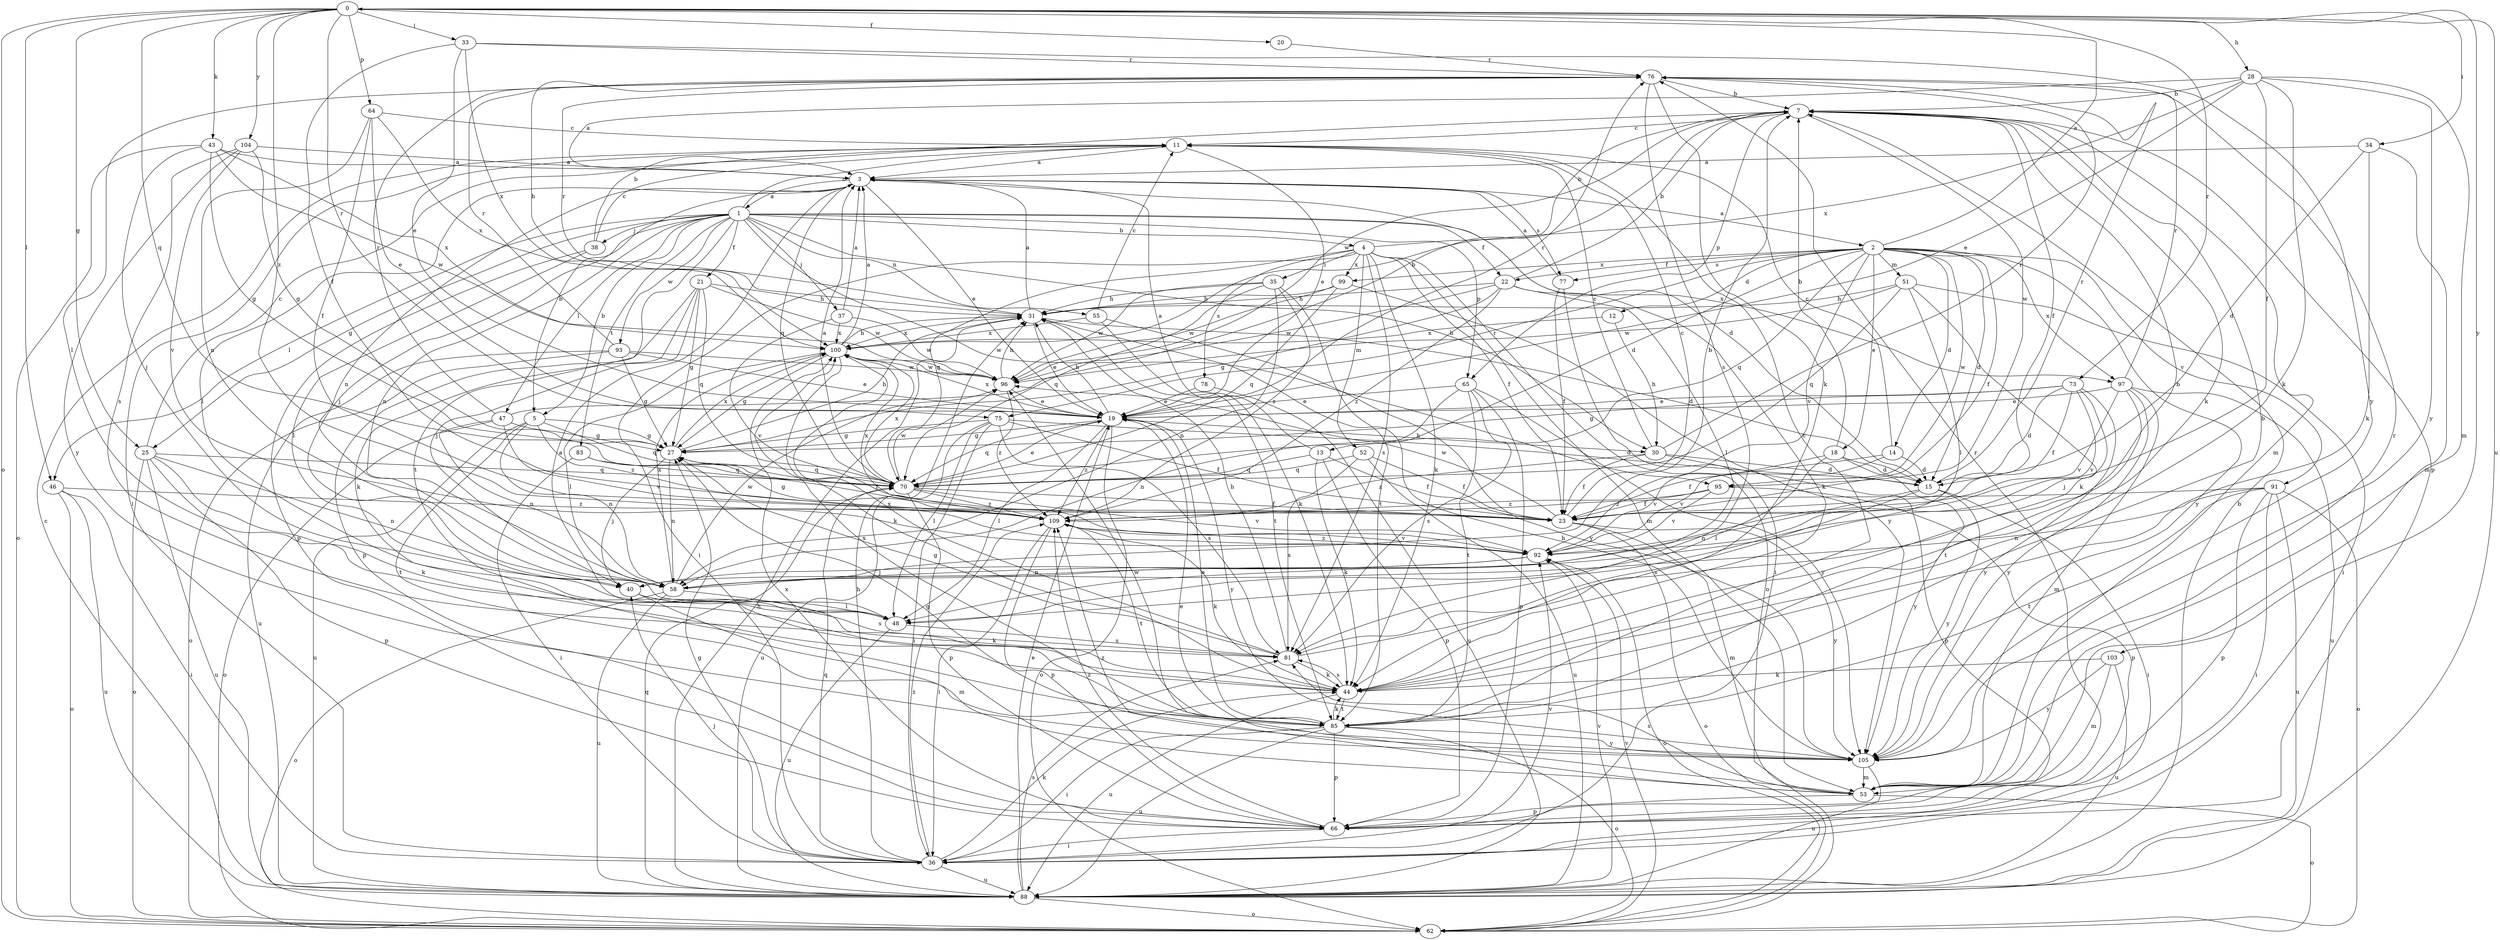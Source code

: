 strict digraph  {
0;
1;
2;
3;
4;
5;
7;
11;
12;
13;
14;
15;
18;
19;
20;
21;
22;
23;
25;
27;
28;
30;
31;
33;
34;
35;
36;
37;
38;
40;
43;
44;
46;
47;
48;
51;
52;
53;
55;
58;
62;
64;
65;
66;
70;
73;
75;
76;
77;
78;
81;
83;
85;
88;
91;
92;
93;
95;
96;
97;
99;
100;
103;
104;
105;
109;
0 -> 20  [label=f];
0 -> 25  [label=g];
0 -> 28  [label=h];
0 -> 33  [label=i];
0 -> 34  [label=i];
0 -> 43  [label=k];
0 -> 46  [label=l];
0 -> 62  [label=o];
0 -> 64  [label=p];
0 -> 70  [label=q];
0 -> 73  [label=r];
0 -> 75  [label=r];
0 -> 88  [label=u];
0 -> 103  [label=y];
0 -> 104  [label=y];
0 -> 109  [label=z];
1 -> 4  [label=b];
1 -> 5  [label=b];
1 -> 11  [label=c];
1 -> 21  [label=f];
1 -> 22  [label=f];
1 -> 25  [label=g];
1 -> 30  [label=h];
1 -> 37  [label=j];
1 -> 38  [label=j];
1 -> 40  [label=j];
1 -> 46  [label=l];
1 -> 47  [label=l];
1 -> 55  [label=n];
1 -> 58  [label=n];
1 -> 65  [label=p];
1 -> 83  [label=t];
1 -> 85  [label=t];
1 -> 93  [label=w];
1 -> 95  [label=w];
1 -> 97  [label=x];
2 -> 0  [label=a];
2 -> 12  [label=d];
2 -> 13  [label=d];
2 -> 14  [label=d];
2 -> 15  [label=d];
2 -> 18  [label=e];
2 -> 22  [label=f];
2 -> 23  [label=f];
2 -> 51  [label=m];
2 -> 70  [label=q];
2 -> 75  [label=r];
2 -> 77  [label=s];
2 -> 91  [label=v];
2 -> 92  [label=v];
2 -> 95  [label=w];
2 -> 97  [label=x];
2 -> 99  [label=x];
2 -> 105  [label=y];
3 -> 1  [label=a];
3 -> 2  [label=a];
3 -> 5  [label=b];
3 -> 15  [label=d];
3 -> 19  [label=e];
3 -> 48  [label=l];
3 -> 58  [label=n];
3 -> 70  [label=q];
3 -> 77  [label=s];
4 -> 7  [label=b];
4 -> 23  [label=f];
4 -> 35  [label=i];
4 -> 36  [label=i];
4 -> 44  [label=k];
4 -> 52  [label=m];
4 -> 53  [label=m];
4 -> 62  [label=o];
4 -> 70  [label=q];
4 -> 78  [label=s];
4 -> 81  [label=s];
4 -> 99  [label=x];
5 -> 27  [label=g];
5 -> 58  [label=n];
5 -> 70  [label=q];
5 -> 85  [label=t];
5 -> 88  [label=u];
5 -> 109  [label=z];
7 -> 11  [label=c];
7 -> 23  [label=f];
7 -> 44  [label=k];
7 -> 53  [label=m];
7 -> 65  [label=p];
7 -> 66  [label=p];
7 -> 95  [label=w];
7 -> 96  [label=w];
11 -> 3  [label=a];
11 -> 19  [label=e];
11 -> 36  [label=i];
12 -> 30  [label=h];
12 -> 100  [label=x];
13 -> 3  [label=a];
13 -> 23  [label=f];
13 -> 44  [label=k];
13 -> 66  [label=p];
13 -> 70  [label=q];
14 -> 11  [label=c];
14 -> 15  [label=d];
14 -> 23  [label=f];
14 -> 92  [label=v];
15 -> 36  [label=i];
15 -> 58  [label=n];
15 -> 76  [label=r];
15 -> 81  [label=s];
15 -> 105  [label=y];
18 -> 7  [label=b];
18 -> 15  [label=d];
18 -> 48  [label=l];
18 -> 92  [label=v];
18 -> 105  [label=y];
19 -> 27  [label=g];
19 -> 30  [label=h];
19 -> 31  [label=h];
19 -> 48  [label=l];
19 -> 62  [label=o];
19 -> 70  [label=q];
19 -> 76  [label=r];
19 -> 100  [label=x];
19 -> 105  [label=y];
19 -> 109  [label=z];
20 -> 76  [label=r];
21 -> 27  [label=g];
21 -> 31  [label=h];
21 -> 40  [label=j];
21 -> 44  [label=k];
21 -> 66  [label=p];
21 -> 70  [label=q];
21 -> 96  [label=w];
22 -> 7  [label=b];
22 -> 27  [label=g];
22 -> 31  [label=h];
22 -> 44  [label=k];
22 -> 48  [label=l];
22 -> 96  [label=w];
22 -> 109  [label=z];
23 -> 11  [label=c];
23 -> 53  [label=m];
23 -> 62  [label=o];
23 -> 96  [label=w];
23 -> 105  [label=y];
25 -> 11  [label=c];
25 -> 44  [label=k];
25 -> 58  [label=n];
25 -> 62  [label=o];
25 -> 66  [label=p];
25 -> 70  [label=q];
25 -> 88  [label=u];
27 -> 31  [label=h];
27 -> 40  [label=j];
27 -> 58  [label=n];
27 -> 70  [label=q];
27 -> 100  [label=x];
28 -> 3  [label=a];
28 -> 7  [label=b];
28 -> 19  [label=e];
28 -> 23  [label=f];
28 -> 44  [label=k];
28 -> 53  [label=m];
28 -> 100  [label=x];
28 -> 105  [label=y];
30 -> 11  [label=c];
30 -> 15  [label=d];
30 -> 23  [label=f];
30 -> 66  [label=p];
30 -> 76  [label=r];
30 -> 109  [label=z];
31 -> 3  [label=a];
31 -> 15  [label=d];
31 -> 19  [label=e];
31 -> 76  [label=r];
31 -> 85  [label=t];
31 -> 100  [label=x];
33 -> 19  [label=e];
33 -> 23  [label=f];
33 -> 76  [label=r];
33 -> 100  [label=x];
33 -> 105  [label=y];
34 -> 3  [label=a];
34 -> 15  [label=d];
34 -> 44  [label=k];
34 -> 53  [label=m];
35 -> 31  [label=h];
35 -> 58  [label=n];
35 -> 70  [label=q];
35 -> 85  [label=t];
35 -> 96  [label=w];
35 -> 109  [label=z];
36 -> 27  [label=g];
36 -> 31  [label=h];
36 -> 40  [label=j];
36 -> 44  [label=k];
36 -> 70  [label=q];
36 -> 88  [label=u];
36 -> 92  [label=v];
36 -> 109  [label=z];
37 -> 3  [label=a];
37 -> 92  [label=v];
37 -> 96  [label=w];
37 -> 100  [label=x];
38 -> 7  [label=b];
38 -> 11  [label=c];
38 -> 48  [label=l];
38 -> 66  [label=p];
40 -> 48  [label=l];
40 -> 53  [label=m];
40 -> 81  [label=s];
43 -> 3  [label=a];
43 -> 27  [label=g];
43 -> 40  [label=j];
43 -> 62  [label=o];
43 -> 96  [label=w];
43 -> 100  [label=x];
44 -> 81  [label=s];
44 -> 85  [label=t];
44 -> 88  [label=u];
46 -> 36  [label=i];
46 -> 62  [label=o];
46 -> 88  [label=u];
46 -> 109  [label=z];
47 -> 7  [label=b];
47 -> 27  [label=g];
47 -> 58  [label=n];
47 -> 62  [label=o];
47 -> 76  [label=r];
47 -> 92  [label=v];
48 -> 81  [label=s];
48 -> 88  [label=u];
51 -> 31  [label=h];
51 -> 36  [label=i];
51 -> 44  [label=k];
51 -> 48  [label=l];
51 -> 70  [label=q];
51 -> 96  [label=w];
52 -> 23  [label=f];
52 -> 70  [label=q];
52 -> 81  [label=s];
52 -> 88  [label=u];
53 -> 19  [label=e];
53 -> 62  [label=o];
53 -> 66  [label=p];
53 -> 76  [label=r];
53 -> 81  [label=s];
53 -> 109  [label=z];
55 -> 11  [label=c];
55 -> 44  [label=k];
55 -> 100  [label=x];
55 -> 105  [label=y];
58 -> 7  [label=b];
58 -> 44  [label=k];
58 -> 62  [label=o];
58 -> 88  [label=u];
58 -> 96  [label=w];
58 -> 100  [label=x];
62 -> 92  [label=v];
64 -> 11  [label=c];
64 -> 19  [label=e];
64 -> 23  [label=f];
64 -> 58  [label=n];
64 -> 100  [label=x];
65 -> 19  [label=e];
65 -> 58  [label=n];
65 -> 66  [label=p];
65 -> 81  [label=s];
65 -> 85  [label=t];
65 -> 105  [label=y];
66 -> 36  [label=i];
66 -> 76  [label=r];
66 -> 100  [label=x];
66 -> 109  [label=z];
70 -> 3  [label=a];
70 -> 19  [label=e];
70 -> 23  [label=f];
70 -> 66  [label=p];
70 -> 92  [label=v];
70 -> 96  [label=w];
70 -> 100  [label=x];
70 -> 109  [label=z];
73 -> 15  [label=d];
73 -> 19  [label=e];
73 -> 23  [label=f];
73 -> 27  [label=g];
73 -> 40  [label=j];
73 -> 92  [label=v];
73 -> 105  [label=y];
75 -> 15  [label=d];
75 -> 23  [label=f];
75 -> 27  [label=g];
75 -> 36  [label=i];
75 -> 48  [label=l];
75 -> 81  [label=s];
75 -> 88  [label=u];
76 -> 7  [label=b];
76 -> 31  [label=h];
76 -> 44  [label=k];
76 -> 48  [label=l];
76 -> 81  [label=s];
77 -> 3  [label=a];
77 -> 23  [label=f];
77 -> 36  [label=i];
78 -> 19  [label=e];
78 -> 88  [label=u];
81 -> 7  [label=b];
81 -> 27  [label=g];
81 -> 31  [label=h];
81 -> 44  [label=k];
81 -> 100  [label=x];
83 -> 23  [label=f];
83 -> 36  [label=i];
83 -> 70  [label=q];
85 -> 3  [label=a];
85 -> 7  [label=b];
85 -> 11  [label=c];
85 -> 19  [label=e];
85 -> 36  [label=i];
85 -> 44  [label=k];
85 -> 62  [label=o];
85 -> 66  [label=p];
85 -> 88  [label=u];
85 -> 100  [label=x];
85 -> 105  [label=y];
88 -> 7  [label=b];
88 -> 11  [label=c];
88 -> 19  [label=e];
88 -> 31  [label=h];
88 -> 62  [label=o];
88 -> 70  [label=q];
88 -> 81  [label=s];
88 -> 92  [label=v];
91 -> 36  [label=i];
91 -> 58  [label=n];
91 -> 62  [label=o];
91 -> 66  [label=p];
91 -> 85  [label=t];
91 -> 88  [label=u];
91 -> 109  [label=z];
92 -> 40  [label=j];
92 -> 58  [label=n];
92 -> 62  [label=o];
92 -> 109  [label=z];
93 -> 19  [label=e];
93 -> 27  [label=g];
93 -> 62  [label=o];
93 -> 76  [label=r];
93 -> 88  [label=u];
93 -> 96  [label=w];
95 -> 23  [label=f];
95 -> 66  [label=p];
95 -> 92  [label=v];
95 -> 109  [label=z];
96 -> 19  [label=e];
96 -> 31  [label=h];
96 -> 109  [label=z];
97 -> 19  [label=e];
97 -> 53  [label=m];
97 -> 76  [label=r];
97 -> 85  [label=t];
97 -> 88  [label=u];
97 -> 92  [label=v];
97 -> 105  [label=y];
99 -> 31  [label=h];
99 -> 70  [label=q];
99 -> 96  [label=w];
99 -> 105  [label=y];
100 -> 3  [label=a];
100 -> 27  [label=g];
100 -> 31  [label=h];
100 -> 44  [label=k];
100 -> 48  [label=l];
100 -> 96  [label=w];
103 -> 44  [label=k];
103 -> 53  [label=m];
103 -> 88  [label=u];
103 -> 105  [label=y];
104 -> 3  [label=a];
104 -> 27  [label=g];
104 -> 81  [label=s];
104 -> 92  [label=v];
104 -> 105  [label=y];
105 -> 27  [label=g];
105 -> 31  [label=h];
105 -> 53  [label=m];
105 -> 88  [label=u];
105 -> 96  [label=w];
109 -> 27  [label=g];
109 -> 36  [label=i];
109 -> 44  [label=k];
109 -> 66  [label=p];
109 -> 85  [label=t];
109 -> 92  [label=v];
109 -> 100  [label=x];
}
